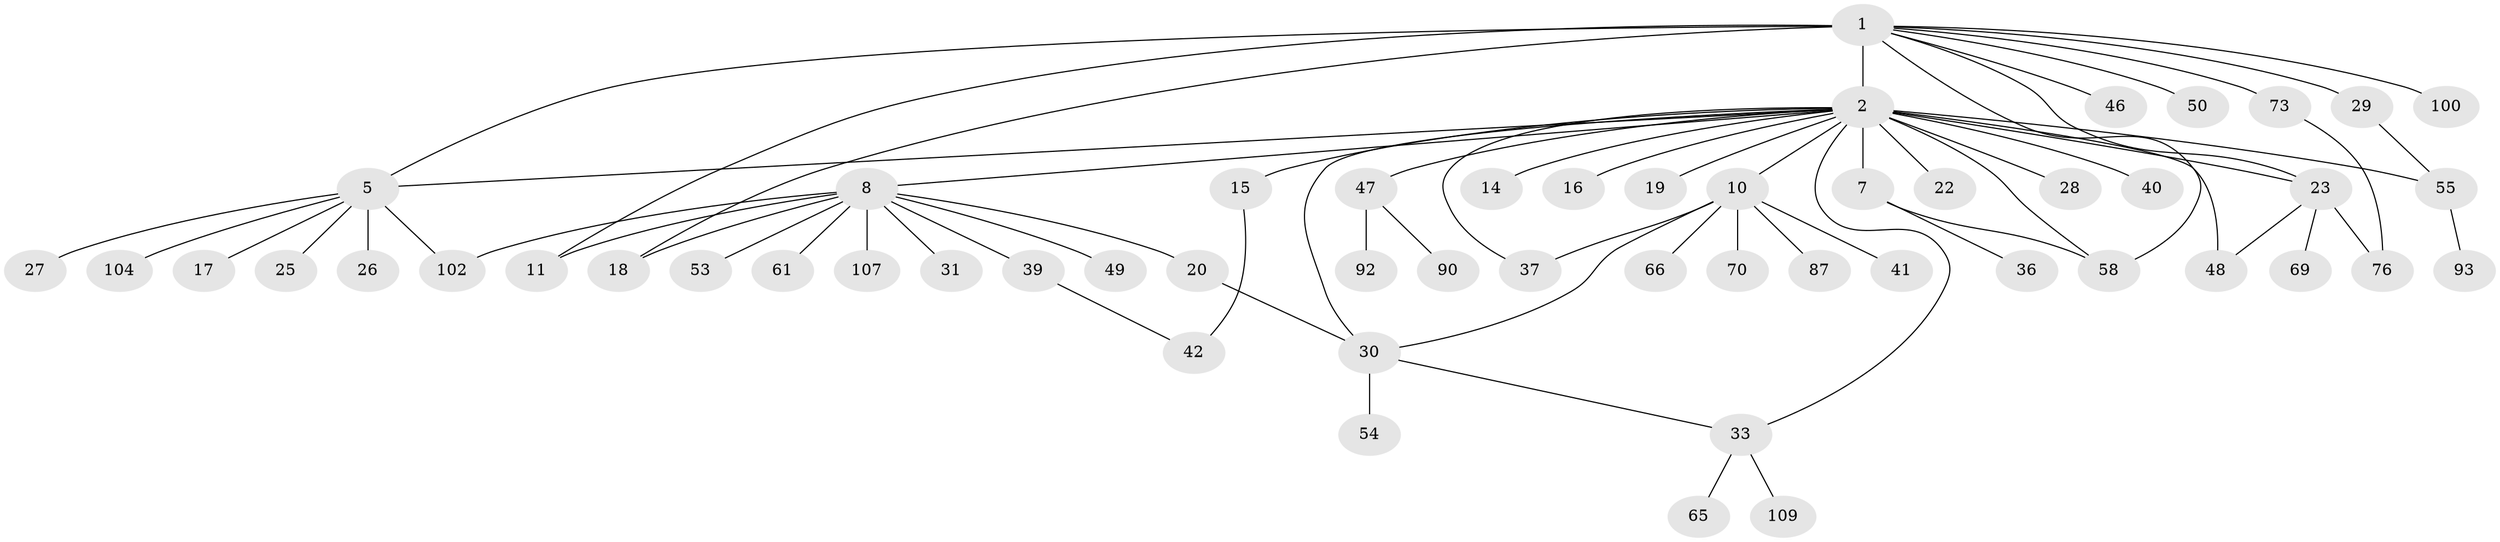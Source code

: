// original degree distribution, {8: 0.00909090909090909, 23: 0.00909090909090909, 19: 0.00909090909090909, 2: 0.24545454545454545, 3: 0.09090909090909091, 11: 0.00909090909090909, 5: 0.01818181818181818, 12: 0.00909090909090909, 4: 0.03636363636363636, 9: 0.01818181818181818, 10: 0.00909090909090909, 1: 0.509090909090909, 6: 0.01818181818181818, 7: 0.00909090909090909}
// Generated by graph-tools (version 1.1) at 2025/14/03/09/25 04:14:20]
// undirected, 55 vertices, 69 edges
graph export_dot {
graph [start="1"]
  node [color=gray90,style=filled];
  1 [super="+21"];
  2 [super="+9+38+57+101+79+88+74+4+60+6+3"];
  5 [super="+13"];
  7;
  8;
  10;
  11;
  14 [super="+98"];
  15;
  16;
  17;
  18;
  19;
  20;
  22;
  23;
  25;
  26;
  27;
  28;
  29;
  30 [super="+89+105+59"];
  31;
  33 [super="+35"];
  36;
  37 [super="+81"];
  39;
  40;
  41;
  42;
  46;
  47 [super="+82"];
  48 [super="+96"];
  49;
  50;
  53;
  54;
  55;
  58;
  61;
  65;
  66;
  69;
  70;
  73;
  76 [super="+94"];
  87;
  90;
  92;
  93;
  100;
  102;
  104;
  107;
  109;
  1 -- 2 [weight=5];
  1 -- 18;
  1 -- 23;
  1 -- 73;
  1 -- 100;
  1 -- 11;
  1 -- 46;
  1 -- 50;
  1 -- 58;
  1 -- 29;
  1 -- 5;
  2 -- 7 [weight=2];
  2 -- 10 [weight=3];
  2 -- 14;
  2 -- 23 [weight=2];
  2 -- 48;
  2 -- 19;
  2 -- 37;
  2 -- 47;
  2 -- 33;
  2 -- 5 [weight=2];
  2 -- 8;
  2 -- 40 [weight=2];
  2 -- 15;
  2 -- 58;
  2 -- 30;
  2 -- 16;
  2 -- 22;
  2 -- 55;
  2 -- 28;
  5 -- 17;
  5 -- 102;
  5 -- 104;
  5 -- 25;
  5 -- 26;
  5 -- 27;
  7 -- 36;
  7 -- 58;
  8 -- 11;
  8 -- 18;
  8 -- 20;
  8 -- 31;
  8 -- 39;
  8 -- 49;
  8 -- 53;
  8 -- 61;
  8 -- 102;
  8 -- 107;
  10 -- 30;
  10 -- 37;
  10 -- 41;
  10 -- 66;
  10 -- 70;
  10 -- 87;
  15 -- 42;
  20 -- 30;
  23 -- 48;
  23 -- 69;
  23 -- 76;
  29 -- 55;
  30 -- 33;
  30 -- 54;
  33 -- 65;
  33 -- 109;
  39 -- 42;
  47 -- 90;
  47 -- 92;
  55 -- 93;
  73 -- 76;
}
